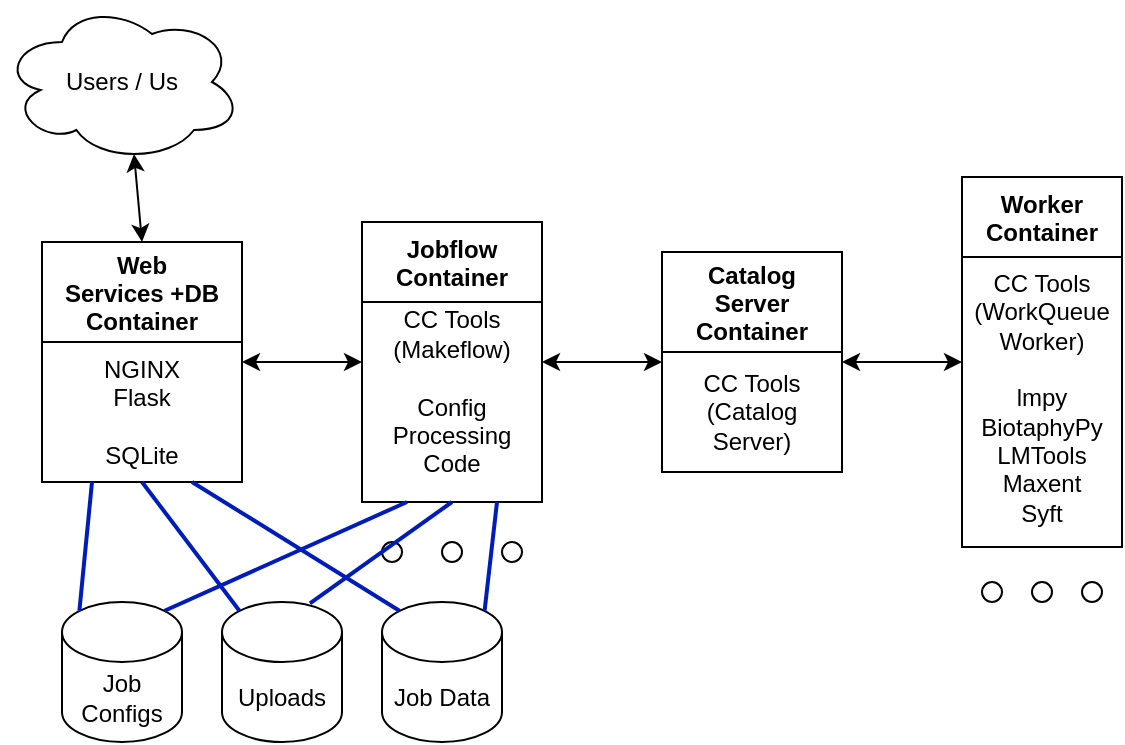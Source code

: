 <mxfile version="17.4.1" type="github">
  <diagram id="o_aDP94MQrTy9vfGifpj" name="Page-1">
    <mxGraphModel dx="1038" dy="579" grid="1" gridSize="10" guides="1" tooltips="1" connect="1" arrows="1" fold="1" page="1" pageScale="1" pageWidth="850" pageHeight="1100" math="0" shadow="0">
      <root>
        <mxCell id="0" />
        <mxCell id="1" parent="0" />
        <mxCell id="Sdi59tVIhcD6g8sAJJly-1" value="Web &#xa;Services +DB&#xa;Container" style="swimlane;startSize=50;" parent="1" vertex="1">
          <mxGeometry x="40" y="120" width="100" height="120" as="geometry" />
        </mxCell>
        <mxCell id="Sdi59tVIhcD6g8sAJJly-7" value="NGINX&lt;br&gt;Flask&lt;br&gt;&lt;br&gt;SQLite" style="text;html=1;strokeColor=none;fillColor=none;align=center;verticalAlign=middle;whiteSpace=wrap;rounded=0;" parent="Sdi59tVIhcD6g8sAJJly-1" vertex="1">
          <mxGeometry x="20" y="70" width="60" height="30" as="geometry" />
        </mxCell>
        <mxCell id="Sdi59tVIhcD6g8sAJJly-4" value="Jobflow&#xa;Container" style="swimlane;startSize=40;" parent="1" vertex="1">
          <mxGeometry x="200" y="110" width="90" height="140" as="geometry" />
        </mxCell>
        <mxCell id="Sdi59tVIhcD6g8sAJJly-9" value="CC Tools (Makeflow)&lt;br&gt;&lt;br&gt;Config Processing Code" style="text;html=1;strokeColor=none;fillColor=none;align=center;verticalAlign=middle;whiteSpace=wrap;rounded=0;" parent="Sdi59tVIhcD6g8sAJJly-4" vertex="1">
          <mxGeometry y="70" width="90" height="30" as="geometry" />
        </mxCell>
        <mxCell id="Sdi59tVIhcD6g8sAJJly-5" value="Catalog&#xa;Server&#xa;Container" style="swimlane;startSize=50;" parent="1" vertex="1">
          <mxGeometry x="350" y="125" width="90" height="110" as="geometry" />
        </mxCell>
        <mxCell id="Sdi59tVIhcD6g8sAJJly-11" value="CC Tools (Catalog Server)" style="text;html=1;strokeColor=none;fillColor=none;align=center;verticalAlign=middle;whiteSpace=wrap;rounded=0;dashed=1;" parent="Sdi59tVIhcD6g8sAJJly-5" vertex="1">
          <mxGeometry x="15" y="65" width="60" height="30" as="geometry" />
        </mxCell>
        <mxCell id="Sdi59tVIhcD6g8sAJJly-6" value="Worker&#xa;Container" style="swimlane;startSize=40;" parent="1" vertex="1">
          <mxGeometry x="500" y="87.5" width="80" height="185" as="geometry" />
        </mxCell>
        <mxCell id="Sdi59tVIhcD6g8sAJJly-12" value="CC Tools (WorkQueue Worker)&lt;br&gt;&lt;br&gt;lmpy&lt;br&gt;BiotaphyPy&lt;br&gt;LMTools&lt;br&gt;Maxent&lt;br&gt;Syft" style="text;html=1;strokeColor=none;fillColor=none;align=center;verticalAlign=middle;whiteSpace=wrap;rounded=0;dashed=1;" parent="Sdi59tVIhcD6g8sAJJly-6" vertex="1">
          <mxGeometry x="10" y="95" width="60" height="30" as="geometry" />
        </mxCell>
        <mxCell id="Sdi59tVIhcD6g8sAJJly-13" value="Users / Us" style="ellipse;shape=cloud;whiteSpace=wrap;html=1;" parent="1" vertex="1">
          <mxGeometry x="20" width="120" height="80" as="geometry" />
        </mxCell>
        <mxCell id="Sdi59tVIhcD6g8sAJJly-18" value="" style="endArrow=classic;startArrow=classic;html=1;rounded=0;exitX=0.55;exitY=0.95;exitDx=0;exitDy=0;exitPerimeter=0;entryX=0.5;entryY=0;entryDx=0;entryDy=0;" parent="1" source="Sdi59tVIhcD6g8sAJJly-13" target="Sdi59tVIhcD6g8sAJJly-1" edge="1">
          <mxGeometry width="50" height="50" relative="1" as="geometry">
            <mxPoint x="400" y="250" as="sourcePoint" />
            <mxPoint x="450" y="200" as="targetPoint" />
          </mxGeometry>
        </mxCell>
        <mxCell id="Sdi59tVIhcD6g8sAJJly-19" value="" style="endArrow=classic;startArrow=classic;html=1;rounded=0;entryX=0;entryY=0.5;entryDx=0;entryDy=0;exitX=1;exitY=0.5;exitDx=0;exitDy=0;" parent="1" source="Sdi59tVIhcD6g8sAJJly-5" target="Sdi59tVIhcD6g8sAJJly-6" edge="1">
          <mxGeometry width="50" height="50" relative="1" as="geometry">
            <mxPoint x="400" y="250" as="sourcePoint" />
            <mxPoint x="450" y="200" as="targetPoint" />
          </mxGeometry>
        </mxCell>
        <mxCell id="Sdi59tVIhcD6g8sAJJly-20" value="" style="endArrow=classic;startArrow=classic;html=1;rounded=0;exitX=1;exitY=0.5;exitDx=0;exitDy=0;entryX=0;entryY=0.5;entryDx=0;entryDy=0;" parent="1" source="Sdi59tVIhcD6g8sAJJly-4" target="Sdi59tVIhcD6g8sAJJly-5" edge="1">
          <mxGeometry width="50" height="50" relative="1" as="geometry">
            <mxPoint x="400" y="250" as="sourcePoint" />
            <mxPoint x="450" y="200" as="targetPoint" />
          </mxGeometry>
        </mxCell>
        <mxCell id="Sdi59tVIhcD6g8sAJJly-21" value="" style="endArrow=classic;startArrow=classic;html=1;rounded=0;exitX=1;exitY=0.5;exitDx=0;exitDy=0;entryX=0;entryY=0;entryDx=0;entryDy=0;" parent="1" source="Sdi59tVIhcD6g8sAJJly-1" target="Sdi59tVIhcD6g8sAJJly-9" edge="1">
          <mxGeometry width="50" height="50" relative="1" as="geometry">
            <mxPoint x="270" y="200" as="sourcePoint" />
            <mxPoint x="450" y="200" as="targetPoint" />
          </mxGeometry>
        </mxCell>
        <mxCell id="Sdi59tVIhcD6g8sAJJly-22" value="" style="ellipse;whiteSpace=wrap;html=1;" parent="1" vertex="1">
          <mxGeometry x="210" y="270" width="10" height="10" as="geometry" />
        </mxCell>
        <mxCell id="Sdi59tVIhcD6g8sAJJly-23" value="" style="ellipse;whiteSpace=wrap;html=1;" parent="1" vertex="1">
          <mxGeometry x="240" y="270" width="10" height="10" as="geometry" />
        </mxCell>
        <mxCell id="Sdi59tVIhcD6g8sAJJly-24" value="" style="ellipse;whiteSpace=wrap;html=1;" parent="1" vertex="1">
          <mxGeometry x="270" y="270" width="10" height="10" as="geometry" />
        </mxCell>
        <mxCell id="Sdi59tVIhcD6g8sAJJly-28" value="" style="ellipse;whiteSpace=wrap;html=1;" parent="1" vertex="1">
          <mxGeometry x="560" y="290" width="10" height="10" as="geometry" />
        </mxCell>
        <mxCell id="Sdi59tVIhcD6g8sAJJly-29" value="" style="ellipse;whiteSpace=wrap;html=1;" parent="1" vertex="1">
          <mxGeometry x="535" y="290" width="10" height="10" as="geometry" />
        </mxCell>
        <mxCell id="Sdi59tVIhcD6g8sAJJly-30" value="" style="ellipse;whiteSpace=wrap;html=1;" parent="1" vertex="1">
          <mxGeometry x="510" y="290" width="10" height="10" as="geometry" />
        </mxCell>
        <mxCell id="JwwPd6aMxVPysH9S4Woc-2" value="Job&lt;br&gt;Configs" style="shape=cylinder3;whiteSpace=wrap;html=1;boundedLbl=1;backgroundOutline=1;size=15;" vertex="1" parent="1">
          <mxGeometry x="50" y="300" width="60" height="70" as="geometry" />
        </mxCell>
        <mxCell id="JwwPd6aMxVPysH9S4Woc-3" value="Uploads" style="shape=cylinder3;whiteSpace=wrap;html=1;boundedLbl=1;backgroundOutline=1;size=15;" vertex="1" parent="1">
          <mxGeometry x="130" y="300" width="60" height="70" as="geometry" />
        </mxCell>
        <mxCell id="JwwPd6aMxVPysH9S4Woc-4" value="Job Data" style="shape=cylinder3;whiteSpace=wrap;html=1;boundedLbl=1;backgroundOutline=1;size=15;" vertex="1" parent="1">
          <mxGeometry x="210" y="300" width="60" height="70" as="geometry" />
        </mxCell>
        <mxCell id="JwwPd6aMxVPysH9S4Woc-5" value="" style="endArrow=none;html=1;rounded=0;exitX=0.25;exitY=1;exitDx=0;exitDy=0;entryX=0.145;entryY=0;entryDx=0;entryDy=4.35;entryPerimeter=0;strokeWidth=2;fillColor=#0050ef;strokeColor=#001DBC;" edge="1" parent="1" source="Sdi59tVIhcD6g8sAJJly-1" target="JwwPd6aMxVPysH9S4Woc-2">
          <mxGeometry width="50" height="50" relative="1" as="geometry">
            <mxPoint x="400" y="290" as="sourcePoint" />
            <mxPoint x="450" y="240" as="targetPoint" />
          </mxGeometry>
        </mxCell>
        <mxCell id="JwwPd6aMxVPysH9S4Woc-7" value="" style="endArrow=none;html=1;rounded=0;exitX=0.5;exitY=1;exitDx=0;exitDy=0;entryX=0.145;entryY=0;entryDx=0;entryDy=4.35;entryPerimeter=0;strokeWidth=2;fillColor=#0050ef;strokeColor=#001DBC;" edge="1" parent="1" source="Sdi59tVIhcD6g8sAJJly-1" target="JwwPd6aMxVPysH9S4Woc-3">
          <mxGeometry width="50" height="50" relative="1" as="geometry">
            <mxPoint x="75" y="250" as="sourcePoint" />
            <mxPoint x="68.7" y="314.35" as="targetPoint" />
          </mxGeometry>
        </mxCell>
        <mxCell id="JwwPd6aMxVPysH9S4Woc-8" value="" style="endArrow=none;html=1;rounded=0;exitX=0.75;exitY=1;exitDx=0;exitDy=0;entryX=0.145;entryY=0;entryDx=0;entryDy=4.35;entryPerimeter=0;strokeWidth=2;fillColor=#0050ef;strokeColor=#001DBC;" edge="1" parent="1" source="Sdi59tVIhcD6g8sAJJly-1" target="JwwPd6aMxVPysH9S4Woc-4">
          <mxGeometry width="50" height="50" relative="1" as="geometry">
            <mxPoint x="85" y="260" as="sourcePoint" />
            <mxPoint x="78.7" y="324.35" as="targetPoint" />
          </mxGeometry>
        </mxCell>
        <mxCell id="JwwPd6aMxVPysH9S4Woc-9" value="" style="endArrow=none;html=1;rounded=0;exitX=0.25;exitY=1;exitDx=0;exitDy=0;entryX=0.855;entryY=0;entryDx=0;entryDy=4.35;entryPerimeter=0;strokeWidth=2;fillColor=#0050ef;strokeColor=#001DBC;" edge="1" parent="1" source="Sdi59tVIhcD6g8sAJJly-4" target="JwwPd6aMxVPysH9S4Woc-2">
          <mxGeometry width="50" height="50" relative="1" as="geometry">
            <mxPoint x="95" y="270" as="sourcePoint" />
            <mxPoint x="88.7" y="334.35" as="targetPoint" />
          </mxGeometry>
        </mxCell>
        <mxCell id="JwwPd6aMxVPysH9S4Woc-10" value="" style="endArrow=none;html=1;rounded=0;exitX=0.5;exitY=1;exitDx=0;exitDy=0;entryX=0.733;entryY=0.009;entryDx=0;entryDy=0;entryPerimeter=0;strokeWidth=2;fillColor=#0050ef;strokeColor=#001DBC;" edge="1" parent="1" source="Sdi59tVIhcD6g8sAJJly-4" target="JwwPd6aMxVPysH9S4Woc-3">
          <mxGeometry width="50" height="50" relative="1" as="geometry">
            <mxPoint x="105" y="280" as="sourcePoint" />
            <mxPoint x="98.7" y="344.35" as="targetPoint" />
          </mxGeometry>
        </mxCell>
        <mxCell id="JwwPd6aMxVPysH9S4Woc-11" value="" style="endArrow=none;html=1;rounded=0;exitX=0.75;exitY=1;exitDx=0;exitDy=0;entryX=0.855;entryY=0;entryDx=0;entryDy=4.35;entryPerimeter=0;strokeWidth=2;fillColor=#0050ef;strokeColor=#001DBC;" edge="1" parent="1" source="Sdi59tVIhcD6g8sAJJly-4" target="JwwPd6aMxVPysH9S4Woc-4">
          <mxGeometry width="50" height="50" relative="1" as="geometry">
            <mxPoint x="115" y="290" as="sourcePoint" />
            <mxPoint x="108.7" y="354.35" as="targetPoint" />
          </mxGeometry>
        </mxCell>
      </root>
    </mxGraphModel>
  </diagram>
</mxfile>
